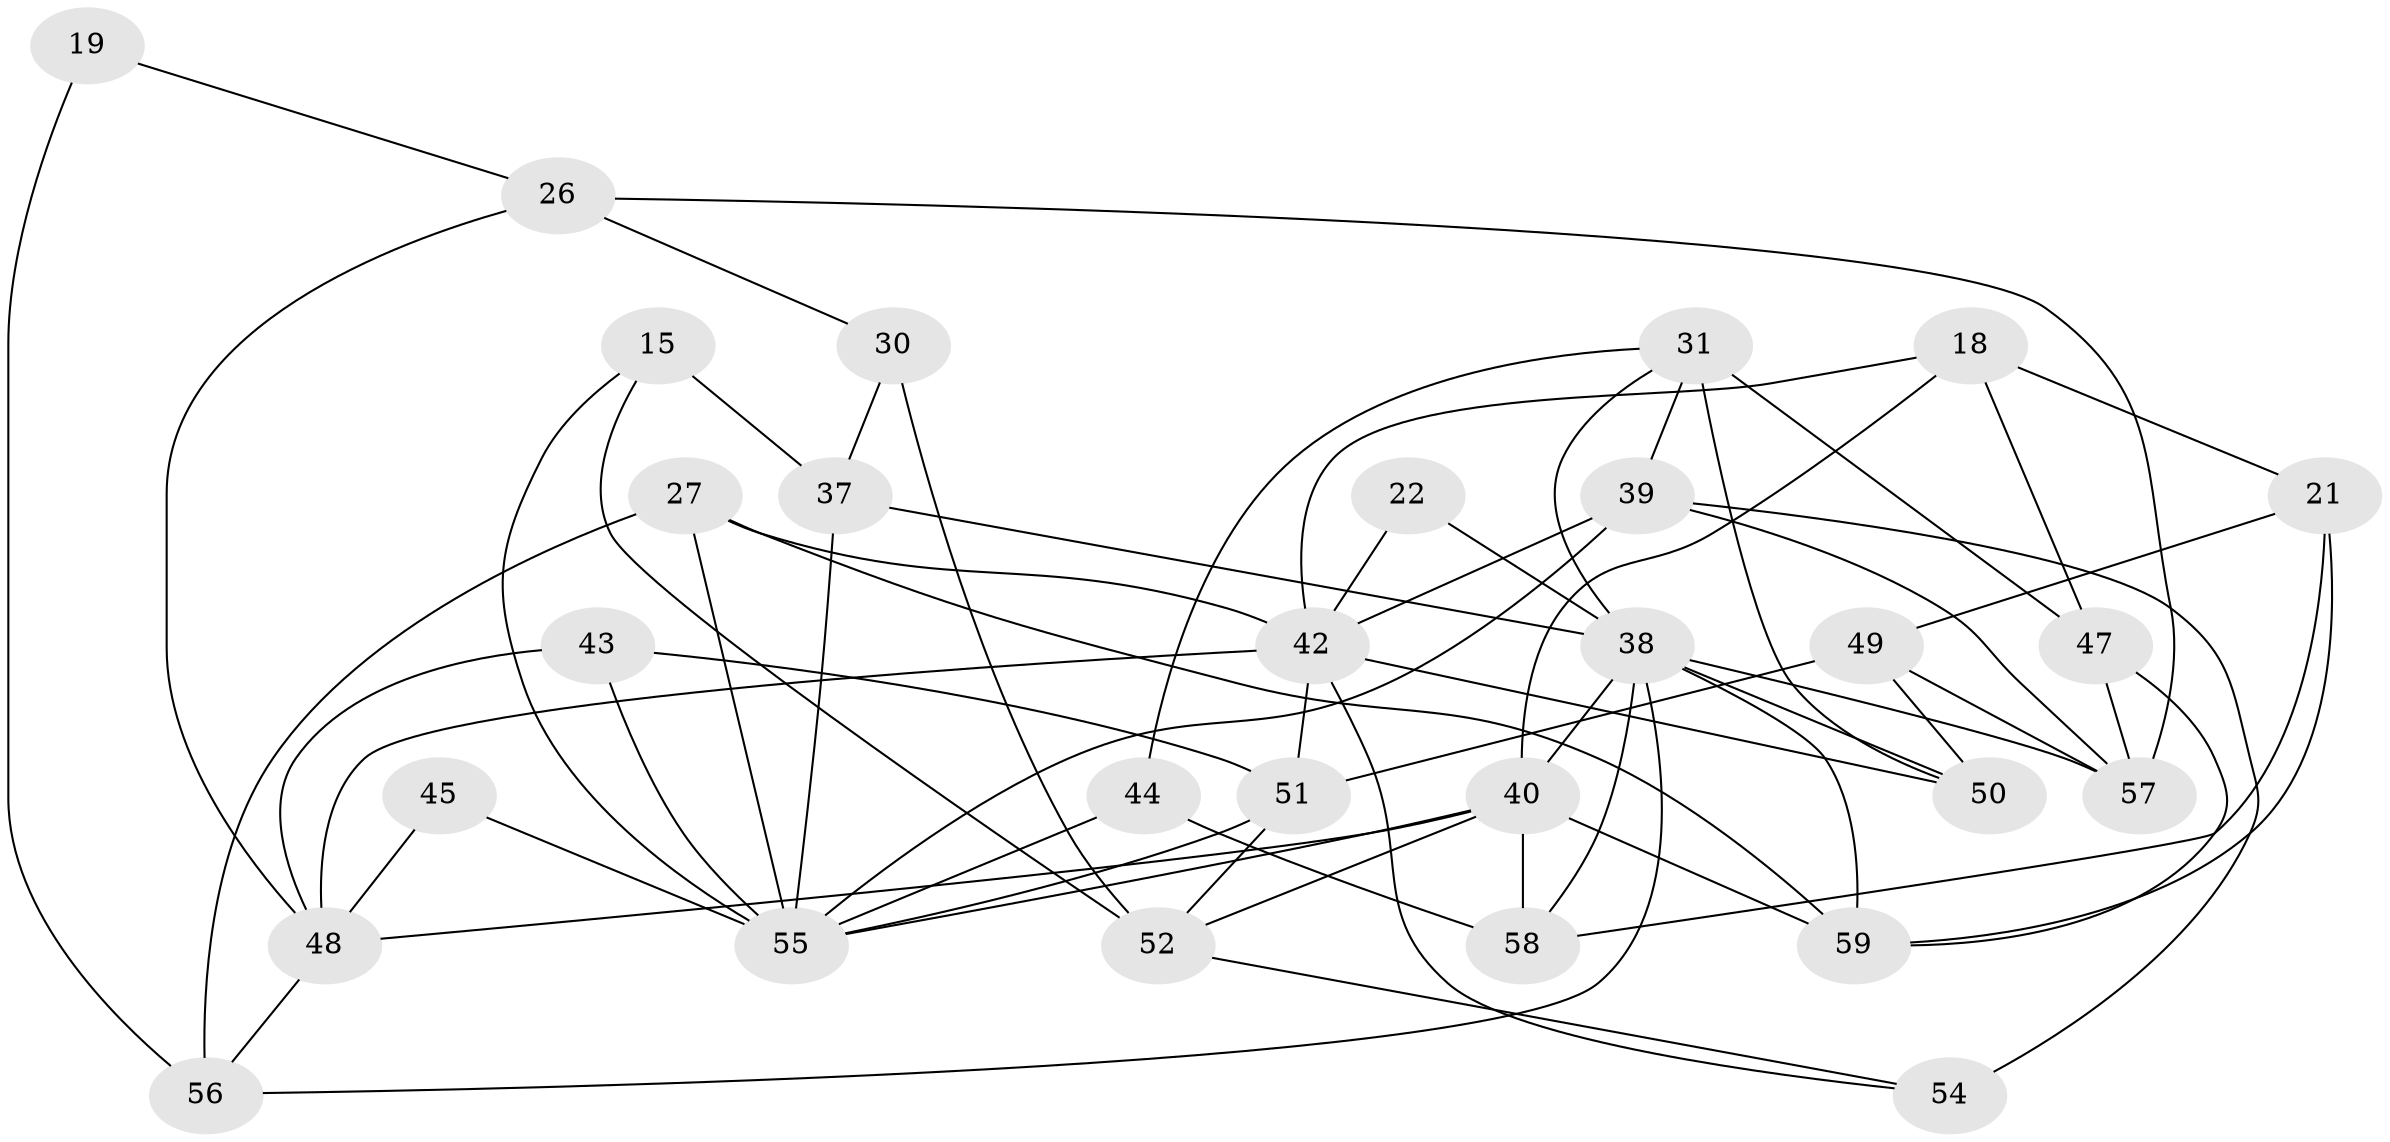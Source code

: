 // original degree distribution, {4: 1.0}
// Generated by graph-tools (version 1.1) at 2025/59/03/09/25 04:59:36]
// undirected, 29 vertices, 65 edges
graph export_dot {
graph [start="1"]
  node [color=gray90,style=filled];
  15;
  18;
  19;
  21;
  22;
  26 [super="+17"];
  27 [super="+3"];
  30;
  31 [super="+20"];
  37 [super="+7"];
  38 [super="+36"];
  39 [super="+32"];
  40 [super="+1+8+23"];
  42 [super="+28+35"];
  43;
  44;
  45;
  47;
  48 [super="+41"];
  49;
  50 [super="+4"];
  51 [super="+2"];
  52 [super="+9"];
  54;
  55 [super="+53"];
  56 [super="+5+46"];
  57 [super="+29"];
  58 [super="+14"];
  59 [super="+12"];
  15 -- 37 [weight=2];
  15 -- 52;
  15 -- 55;
  18 -- 47;
  18 -- 21;
  18 -- 40;
  18 -- 42;
  19 -- 56 [weight=2];
  19 -- 26 [weight=2];
  21 -- 49;
  21 -- 58;
  21 -- 59;
  22 -- 38 [weight=3];
  22 -- 42;
  26 -- 57 [weight=2];
  26 -- 30;
  26 -- 48;
  27 -- 59;
  27 -- 56 [weight=2];
  27 -- 55;
  27 -- 42 [weight=2];
  30 -- 37;
  30 -- 52 [weight=2];
  31 -- 50 [weight=2];
  31 -- 47;
  31 -- 39;
  31 -- 44;
  31 -- 38;
  37 -- 55;
  37 -- 38 [weight=2];
  38 -- 56 [weight=3];
  38 -- 40 [weight=2];
  38 -- 50 [weight=2];
  38 -- 57;
  38 -- 58;
  38 -- 59;
  39 -- 54 [weight=2];
  39 -- 57;
  39 -- 55;
  39 -- 42;
  40 -- 59 [weight=2];
  40 -- 52;
  40 -- 58 [weight=2];
  40 -- 48;
  40 -- 55;
  42 -- 48 [weight=2];
  42 -- 51;
  42 -- 50;
  42 -- 54;
  43 -- 51 [weight=2];
  43 -- 55;
  43 -- 48;
  44 -- 58 [weight=2];
  44 -- 55;
  45 -- 55 [weight=2];
  45 -- 48 [weight=2];
  47 -- 59;
  47 -- 57;
  48 -- 56;
  49 -- 50;
  49 -- 51;
  49 -- 57;
  51 -- 52;
  51 -- 55;
  52 -- 54;
}
